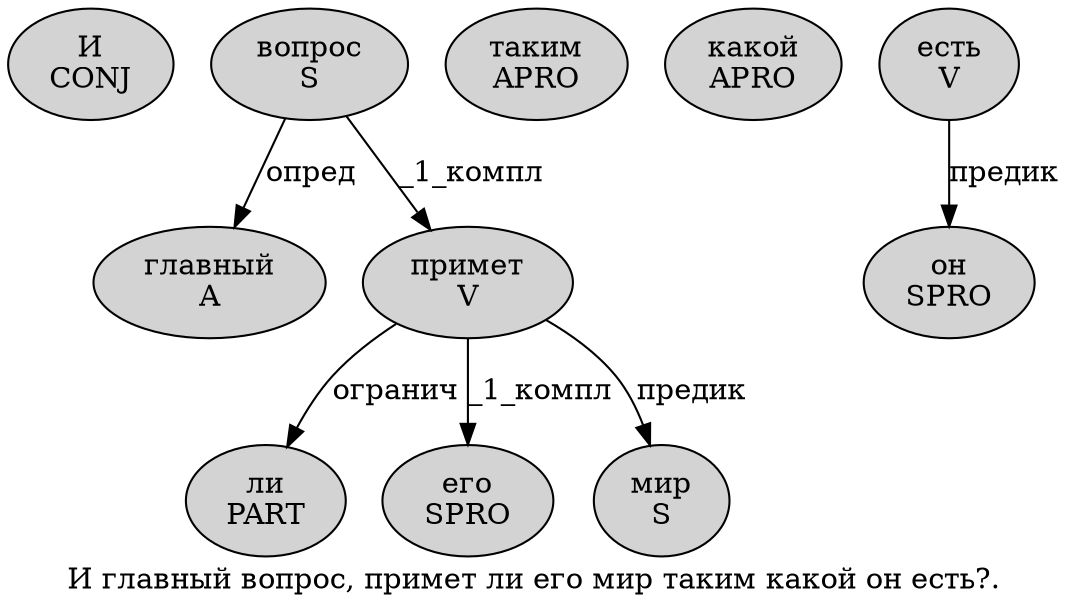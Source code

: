 digraph SENTENCE_4347 {
	graph [label="И главный вопрос, примет ли его мир таким какой он есть?."]
	node [style=filled]
		0 [label="И
CONJ" color="" fillcolor=lightgray penwidth=1 shape=ellipse]
		1 [label="главный
A" color="" fillcolor=lightgray penwidth=1 shape=ellipse]
		2 [label="вопрос
S" color="" fillcolor=lightgray penwidth=1 shape=ellipse]
		4 [label="примет
V" color="" fillcolor=lightgray penwidth=1 shape=ellipse]
		5 [label="ли
PART" color="" fillcolor=lightgray penwidth=1 shape=ellipse]
		6 [label="его
SPRO" color="" fillcolor=lightgray penwidth=1 shape=ellipse]
		7 [label="мир
S" color="" fillcolor=lightgray penwidth=1 shape=ellipse]
		8 [label="таким
APRO" color="" fillcolor=lightgray penwidth=1 shape=ellipse]
		9 [label="какой
APRO" color="" fillcolor=lightgray penwidth=1 shape=ellipse]
		10 [label="он
SPRO" color="" fillcolor=lightgray penwidth=1 shape=ellipse]
		11 [label="есть
V" color="" fillcolor=lightgray penwidth=1 shape=ellipse]
			11 -> 10 [label="предик"]
			4 -> 5 [label="огранич"]
			4 -> 6 [label="_1_компл"]
			4 -> 7 [label="предик"]
			2 -> 1 [label="опред"]
			2 -> 4 [label="_1_компл"]
}